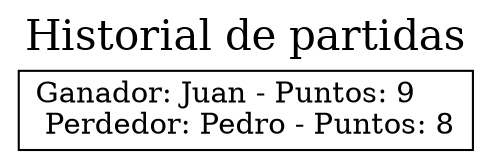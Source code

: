 digraph G {graph[label="Historial de partidas", labelloc=t, fontsize=20]
node[shape = box];
nodo0 [ label ="Ganador: Juan - Puntos: 9\l Perdedor: Pedro - Puntos: 8"];
}